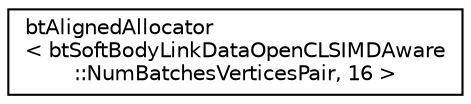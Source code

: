 digraph "Graphical Class Hierarchy"
{
  edge [fontname="Helvetica",fontsize="10",labelfontname="Helvetica",labelfontsize="10"];
  node [fontname="Helvetica",fontsize="10",shape=record];
  rankdir="LR";
  Node1 [label="btAlignedAllocator\l\< btSoftBodyLinkDataOpenCLSIMDAware\l::NumBatchesVerticesPair, 16 \>",height=0.2,width=0.4,color="black", fillcolor="white", style="filled",URL="$classbt_aligned_allocator.html"];
}
